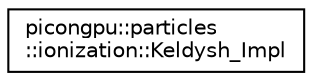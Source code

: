 digraph "Graphical Class Hierarchy"
{
 // LATEX_PDF_SIZE
  edge [fontname="Helvetica",fontsize="10",labelfontname="Helvetica",labelfontsize="10"];
  node [fontname="Helvetica",fontsize="10",shape=record];
  rankdir="LR";
  Node0 [label="picongpu::particles\l::ionization::Keldysh_Impl",height=0.2,width=0.4,color="black", fillcolor="white", style="filled",URL="$structpicongpu_1_1particles_1_1ionization_1_1_keldysh___impl.html",tooltip="Keldysh model."];
}

